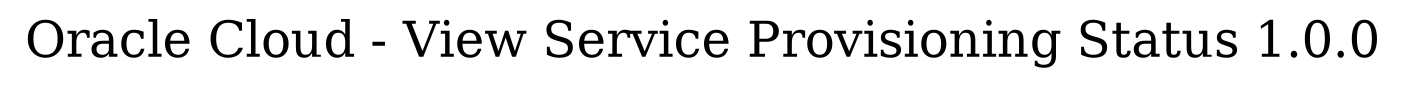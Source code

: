 digraph LexiconGraph {
graph[label="Oracle Cloud - View Service Provisioning Status 1.0.0", fontsize=24]
splines=true
}
